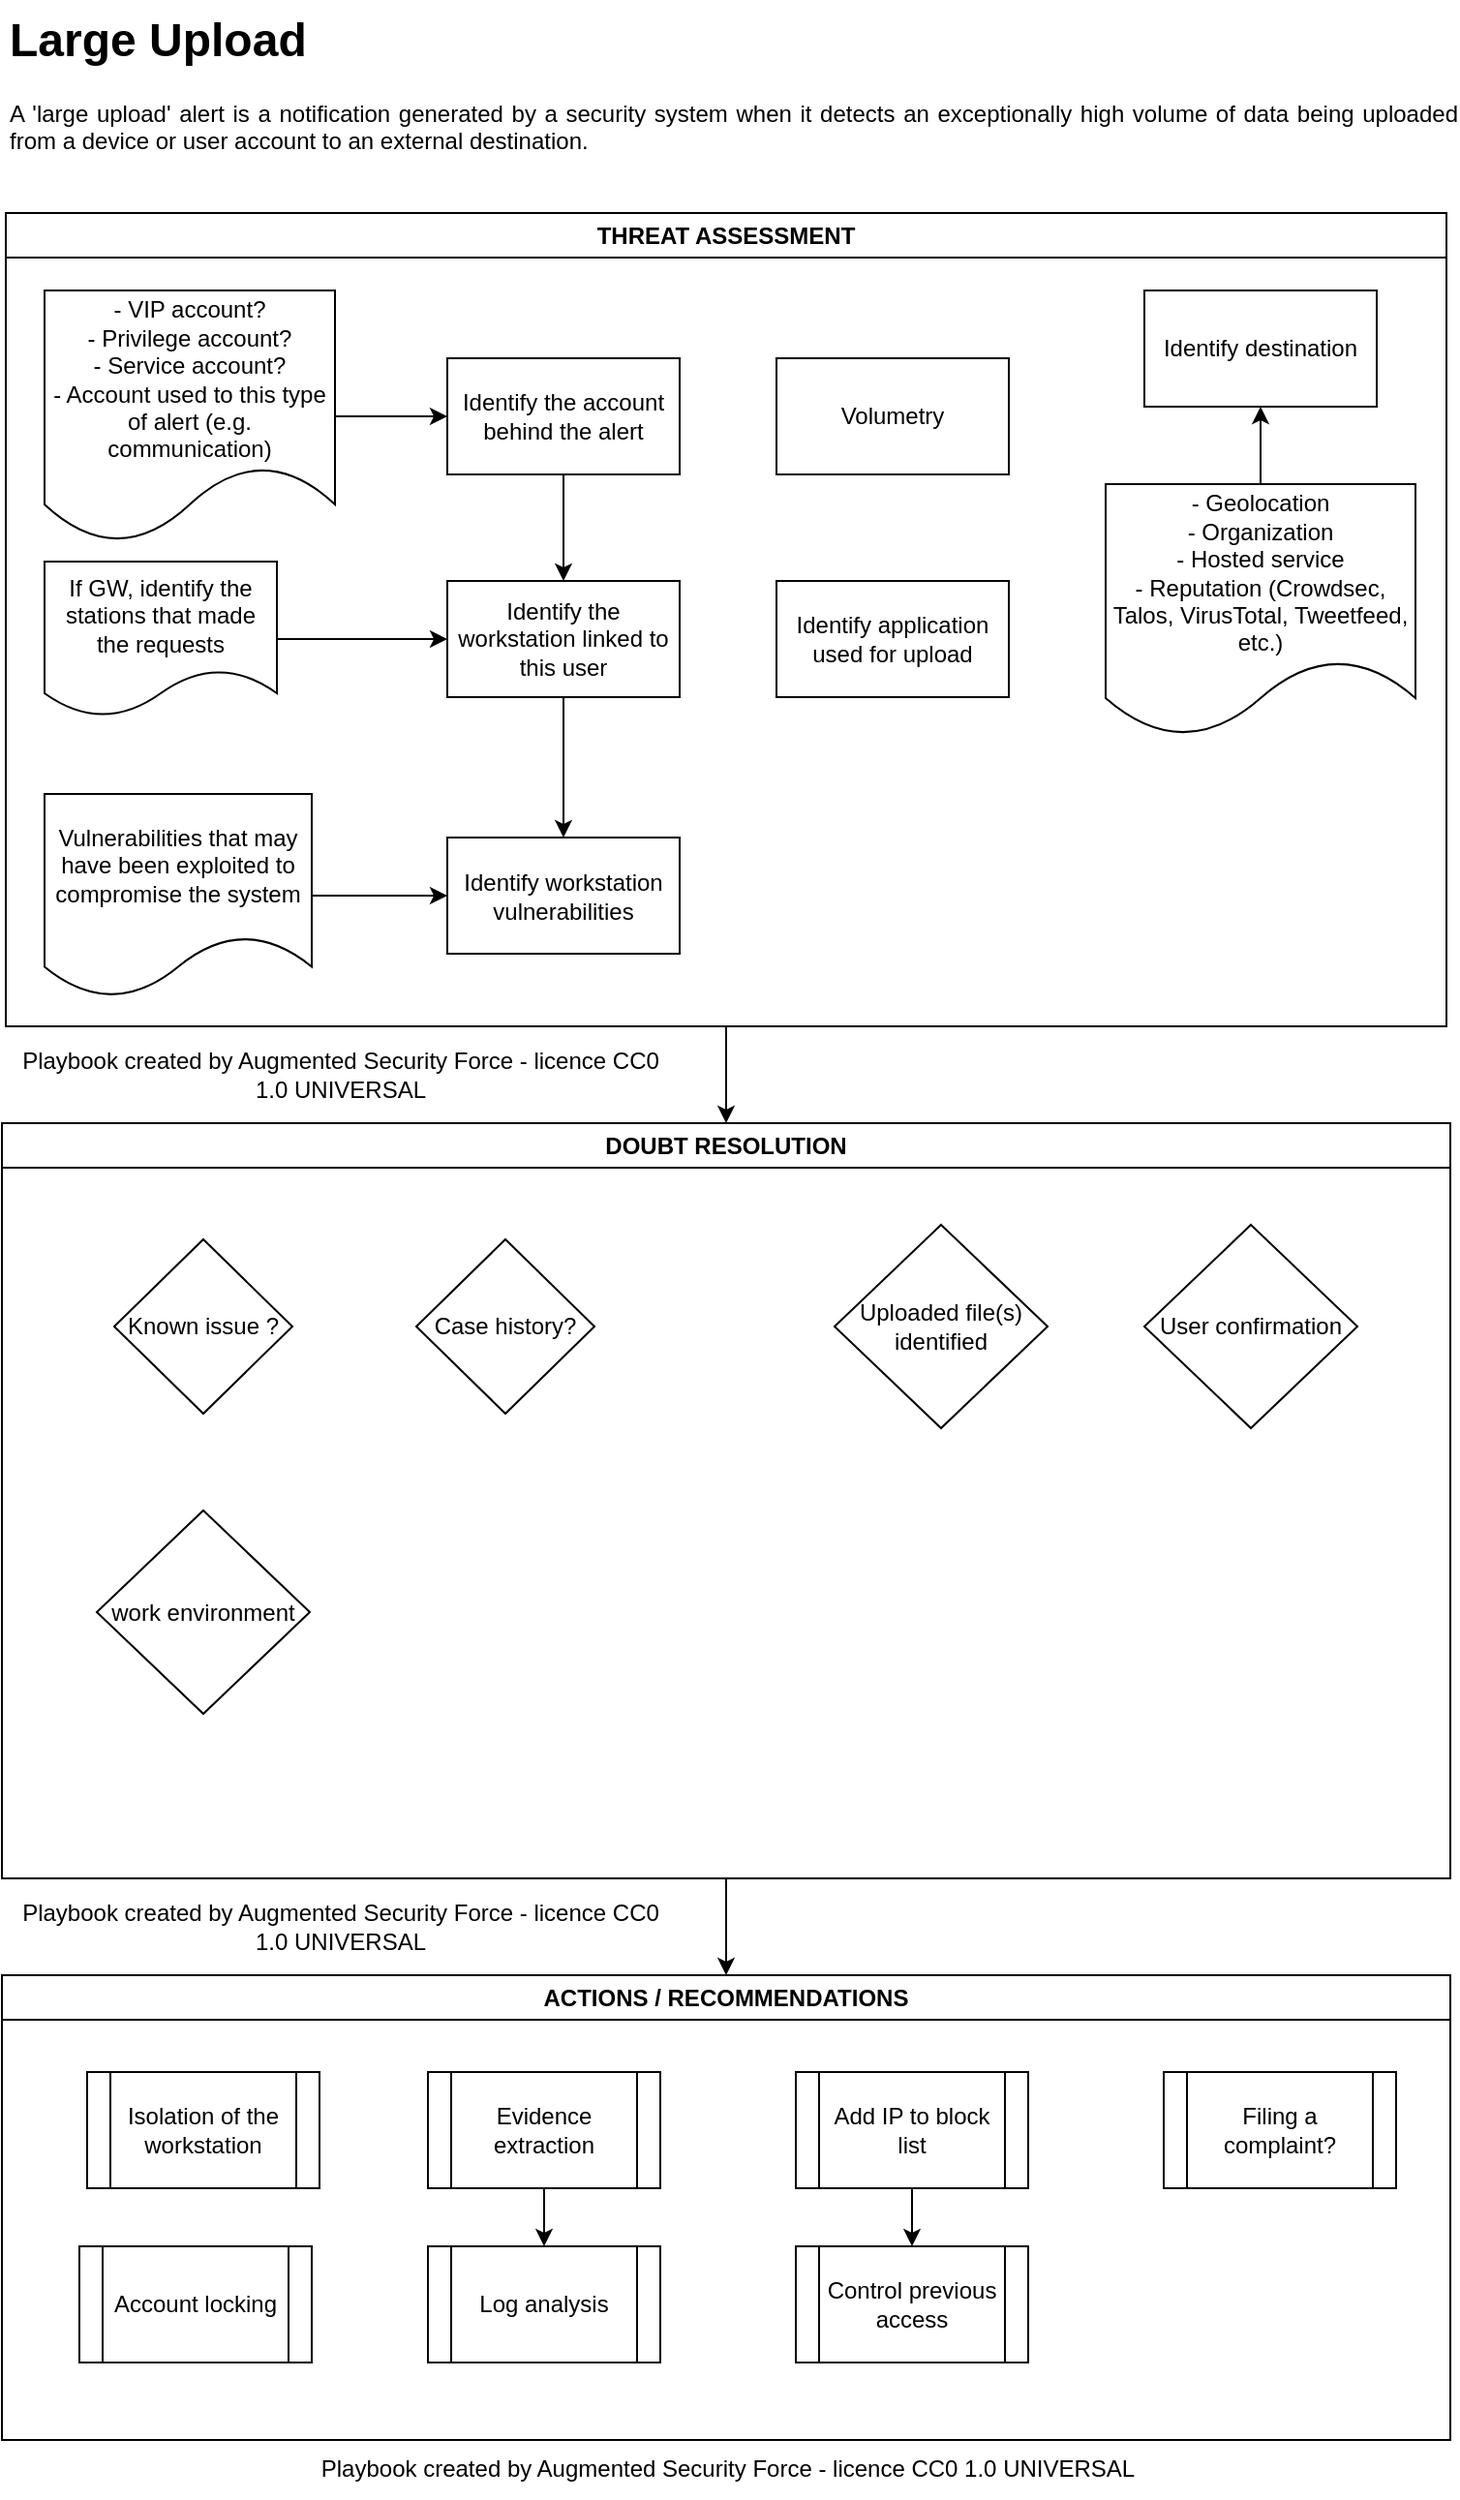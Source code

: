 <mxfile version="24.6.4" type="device">
  <diagram name="Page-1" id="RSNQRalIN0FuEi7BWGVs">
    <mxGraphModel dx="2033" dy="1118" grid="1" gridSize="10" guides="1" tooltips="1" connect="1" arrows="1" fold="1" page="1" pageScale="1" pageWidth="827" pageHeight="1169" math="0" shadow="0">
      <root>
        <mxCell id="0" />
        <mxCell id="1" parent="0" />
        <mxCell id="u0QtfZF3cgKS4Owp7ekd-39" style="edgeStyle=orthogonalEdgeStyle;rounded=0;orthogonalLoop=1;jettySize=auto;html=1;entryX=0.5;entryY=0;entryDx=0;entryDy=0;" edge="1" parent="1" source="u0QtfZF3cgKS4Owp7ekd-40" target="u0QtfZF3cgKS4Owp7ekd-58">
          <mxGeometry relative="1" as="geometry" />
        </mxCell>
        <mxCell id="u0QtfZF3cgKS4Owp7ekd-40" value="THREAT ASSESSMENT" style="swimlane;whiteSpace=wrap;html=1;" vertex="1" parent="1">
          <mxGeometry x="42" y="140" width="744" height="420" as="geometry" />
        </mxCell>
        <mxCell id="u0QtfZF3cgKS4Owp7ekd-41" value="&lt;div&gt;- VIP account?&lt;/div&gt;&lt;div&gt;- Privilege account?&lt;/div&gt;&lt;div&gt;- Service account?&lt;/div&gt;&lt;div&gt;- Account used to this type of alert (e.g. communication)&lt;/div&gt;" style="shape=document;whiteSpace=wrap;html=1;boundedLbl=1;" vertex="1" parent="u0QtfZF3cgKS4Owp7ekd-40">
          <mxGeometry x="20" y="40" width="150" height="130" as="geometry" />
        </mxCell>
        <mxCell id="u0QtfZF3cgKS4Owp7ekd-42" value="Vulnerabilities that may have been exploited to compromise the system" style="shape=document;whiteSpace=wrap;html=1;boundedLbl=1;" vertex="1" parent="u0QtfZF3cgKS4Owp7ekd-40">
          <mxGeometry x="20" y="300" width="138" height="105" as="geometry" />
        </mxCell>
        <mxCell id="u0QtfZF3cgKS4Owp7ekd-43" value="&lt;div&gt;- Geolocation&lt;/div&gt;&lt;div&gt;- Organization&lt;/div&gt;&lt;div&gt;- Hosted service&lt;/div&gt;&lt;div&gt;- Reputation (Crowdsec, Talos, VirusTotal, Tweetfeed, etc.)&lt;/div&gt;" style="shape=document;whiteSpace=wrap;html=1;boundedLbl=1;" vertex="1" parent="u0QtfZF3cgKS4Owp7ekd-40">
          <mxGeometry x="568" y="140" width="160" height="130" as="geometry" />
        </mxCell>
        <mxCell id="u0QtfZF3cgKS4Owp7ekd-44" value="Identify destination" style="rounded=0;whiteSpace=wrap;html=1;" vertex="1" parent="u0QtfZF3cgKS4Owp7ekd-40">
          <mxGeometry x="588" y="40" width="120" height="60" as="geometry" />
        </mxCell>
        <mxCell id="u0QtfZF3cgKS4Owp7ekd-45" style="edgeStyle=orthogonalEdgeStyle;rounded=0;orthogonalLoop=1;jettySize=auto;html=1;entryX=0.5;entryY=1;entryDx=0;entryDy=0;" edge="1" parent="u0QtfZF3cgKS4Owp7ekd-40" source="u0QtfZF3cgKS4Owp7ekd-43" target="u0QtfZF3cgKS4Owp7ekd-44">
          <mxGeometry relative="1" as="geometry" />
        </mxCell>
        <mxCell id="u0QtfZF3cgKS4Owp7ekd-46" value="Identify application used for upload" style="rounded=0;whiteSpace=wrap;html=1;" vertex="1" parent="u0QtfZF3cgKS4Owp7ekd-40">
          <mxGeometry x="398" y="190" width="120" height="60" as="geometry" />
        </mxCell>
        <mxCell id="u0QtfZF3cgKS4Owp7ekd-47" value="If GW, identify the stations that made the requests" style="shape=document;whiteSpace=wrap;html=1;boundedLbl=1;" vertex="1" parent="u0QtfZF3cgKS4Owp7ekd-40">
          <mxGeometry x="20" y="180" width="120" height="80" as="geometry" />
        </mxCell>
        <mxCell id="u0QtfZF3cgKS4Owp7ekd-48" value="Volumetry" style="rounded=0;whiteSpace=wrap;html=1;" vertex="1" parent="u0QtfZF3cgKS4Owp7ekd-40">
          <mxGeometry x="398" y="75" width="120" height="60" as="geometry" />
        </mxCell>
        <mxCell id="u0QtfZF3cgKS4Owp7ekd-49" value="Identify workstation vulnerabilities" style="rounded=0;whiteSpace=wrap;html=1;" vertex="1" parent="u0QtfZF3cgKS4Owp7ekd-40">
          <mxGeometry x="228" y="322.5" width="120" height="60" as="geometry" />
        </mxCell>
        <mxCell id="u0QtfZF3cgKS4Owp7ekd-50" style="edgeStyle=orthogonalEdgeStyle;rounded=0;orthogonalLoop=1;jettySize=auto;html=1;entryX=0;entryY=0.5;entryDx=0;entryDy=0;" edge="1" parent="u0QtfZF3cgKS4Owp7ekd-40" source="u0QtfZF3cgKS4Owp7ekd-42" target="u0QtfZF3cgKS4Owp7ekd-49">
          <mxGeometry relative="1" as="geometry" />
        </mxCell>
        <mxCell id="u0QtfZF3cgKS4Owp7ekd-51" value="Identify the workstation linked to this user" style="rounded=0;whiteSpace=wrap;html=1;" vertex="1" parent="u0QtfZF3cgKS4Owp7ekd-40">
          <mxGeometry x="228" y="190" width="120" height="60" as="geometry" />
        </mxCell>
        <mxCell id="u0QtfZF3cgKS4Owp7ekd-52" value="" style="edgeStyle=orthogonalEdgeStyle;rounded=0;orthogonalLoop=1;jettySize=auto;html=1;" edge="1" parent="u0QtfZF3cgKS4Owp7ekd-40" source="u0QtfZF3cgKS4Owp7ekd-51" target="u0QtfZF3cgKS4Owp7ekd-49">
          <mxGeometry relative="1" as="geometry" />
        </mxCell>
        <mxCell id="u0QtfZF3cgKS4Owp7ekd-53" style="edgeStyle=orthogonalEdgeStyle;rounded=0;orthogonalLoop=1;jettySize=auto;html=1;entryX=0;entryY=0.5;entryDx=0;entryDy=0;" edge="1" parent="u0QtfZF3cgKS4Owp7ekd-40" source="u0QtfZF3cgKS4Owp7ekd-47" target="u0QtfZF3cgKS4Owp7ekd-51">
          <mxGeometry relative="1" as="geometry" />
        </mxCell>
        <mxCell id="u0QtfZF3cgKS4Owp7ekd-54" value="Identify the account behind the alert" style="rounded=0;whiteSpace=wrap;html=1;" vertex="1" parent="u0QtfZF3cgKS4Owp7ekd-40">
          <mxGeometry x="228" y="75" width="120" height="60" as="geometry" />
        </mxCell>
        <mxCell id="u0QtfZF3cgKS4Owp7ekd-55" value="" style="edgeStyle=orthogonalEdgeStyle;rounded=0;orthogonalLoop=1;jettySize=auto;html=1;" edge="1" parent="u0QtfZF3cgKS4Owp7ekd-40" source="u0QtfZF3cgKS4Owp7ekd-54" target="u0QtfZF3cgKS4Owp7ekd-51">
          <mxGeometry relative="1" as="geometry" />
        </mxCell>
        <mxCell id="u0QtfZF3cgKS4Owp7ekd-56" style="edgeStyle=orthogonalEdgeStyle;rounded=0;orthogonalLoop=1;jettySize=auto;html=1;entryX=0;entryY=0.5;entryDx=0;entryDy=0;" edge="1" parent="u0QtfZF3cgKS4Owp7ekd-40" source="u0QtfZF3cgKS4Owp7ekd-41" target="u0QtfZF3cgKS4Owp7ekd-54">
          <mxGeometry relative="1" as="geometry" />
        </mxCell>
        <mxCell id="u0QtfZF3cgKS4Owp7ekd-57" style="edgeStyle=orthogonalEdgeStyle;rounded=0;orthogonalLoop=1;jettySize=auto;html=1;entryX=0.5;entryY=0;entryDx=0;entryDy=0;" edge="1" parent="1" source="u0QtfZF3cgKS4Owp7ekd-58" target="u0QtfZF3cgKS4Owp7ekd-64">
          <mxGeometry relative="1" as="geometry" />
        </mxCell>
        <mxCell id="u0QtfZF3cgKS4Owp7ekd-58" value="DOUBT RESOLUTION" style="swimlane;whiteSpace=wrap;html=1;" vertex="1" parent="1">
          <mxGeometry x="40" y="610" width="748" height="390" as="geometry" />
        </mxCell>
        <mxCell id="u0QtfZF3cgKS4Owp7ekd-59" value="Known issue ?" style="rhombus;whiteSpace=wrap;html=1;" vertex="1" parent="u0QtfZF3cgKS4Owp7ekd-58">
          <mxGeometry x="58" y="60" width="92" height="90" as="geometry" />
        </mxCell>
        <mxCell id="u0QtfZF3cgKS4Owp7ekd-60" value="Case history?" style="rhombus;whiteSpace=wrap;html=1;" vertex="1" parent="u0QtfZF3cgKS4Owp7ekd-58">
          <mxGeometry x="214" y="60" width="92" height="90" as="geometry" />
        </mxCell>
        <mxCell id="u0QtfZF3cgKS4Owp7ekd-61" value="Uploaded file(s) identified" style="rhombus;whiteSpace=wrap;html=1;" vertex="1" parent="u0QtfZF3cgKS4Owp7ekd-58">
          <mxGeometry x="430" y="52.5" width="110" height="105" as="geometry" />
        </mxCell>
        <mxCell id="u0QtfZF3cgKS4Owp7ekd-62" value="User confirmation" style="rhombus;whiteSpace=wrap;html=1;" vertex="1" parent="u0QtfZF3cgKS4Owp7ekd-58">
          <mxGeometry x="590" y="52.5" width="110" height="105" as="geometry" />
        </mxCell>
        <mxCell id="u0QtfZF3cgKS4Owp7ekd-63" value="work environment" style="rhombus;whiteSpace=wrap;html=1;" vertex="1" parent="u0QtfZF3cgKS4Owp7ekd-58">
          <mxGeometry x="49" y="200" width="110" height="105" as="geometry" />
        </mxCell>
        <mxCell id="u0QtfZF3cgKS4Owp7ekd-64" value="ACTIONS / RECOMMENDATIONS" style="swimlane;whiteSpace=wrap;html=1;" vertex="1" parent="1">
          <mxGeometry x="40" y="1050" width="748" height="240" as="geometry" />
        </mxCell>
        <mxCell id="u0QtfZF3cgKS4Owp7ekd-65" value="Isolation of the workstation" style="shape=process;whiteSpace=wrap;html=1;backgroundOutline=1;" vertex="1" parent="u0QtfZF3cgKS4Owp7ekd-64">
          <mxGeometry x="44" y="50" width="120" height="60" as="geometry" />
        </mxCell>
        <mxCell id="u0QtfZF3cgKS4Owp7ekd-66" value="Account locking" style="shape=process;whiteSpace=wrap;html=1;backgroundOutline=1;" vertex="1" parent="u0QtfZF3cgKS4Owp7ekd-64">
          <mxGeometry x="40" y="140" width="120" height="60" as="geometry" />
        </mxCell>
        <mxCell id="u0QtfZF3cgKS4Owp7ekd-67" value="" style="edgeStyle=orthogonalEdgeStyle;rounded=0;orthogonalLoop=1;jettySize=auto;html=1;" edge="1" parent="u0QtfZF3cgKS4Owp7ekd-64" source="u0QtfZF3cgKS4Owp7ekd-68" target="u0QtfZF3cgKS4Owp7ekd-73">
          <mxGeometry relative="1" as="geometry" />
        </mxCell>
        <mxCell id="u0QtfZF3cgKS4Owp7ekd-68" value="Add IP to block list" style="shape=process;whiteSpace=wrap;html=1;backgroundOutline=1;" vertex="1" parent="u0QtfZF3cgKS4Owp7ekd-64">
          <mxGeometry x="410" y="50" width="120" height="60" as="geometry" />
        </mxCell>
        <mxCell id="u0QtfZF3cgKS4Owp7ekd-69" value="" style="edgeStyle=orthogonalEdgeStyle;rounded=0;orthogonalLoop=1;jettySize=auto;html=1;" edge="1" parent="u0QtfZF3cgKS4Owp7ekd-64" source="u0QtfZF3cgKS4Owp7ekd-70" target="u0QtfZF3cgKS4Owp7ekd-72">
          <mxGeometry relative="1" as="geometry" />
        </mxCell>
        <mxCell id="u0QtfZF3cgKS4Owp7ekd-70" value="Evidence extraction" style="shape=process;whiteSpace=wrap;html=1;backgroundOutline=1;" vertex="1" parent="u0QtfZF3cgKS4Owp7ekd-64">
          <mxGeometry x="220" y="50" width="120" height="60" as="geometry" />
        </mxCell>
        <mxCell id="u0QtfZF3cgKS4Owp7ekd-71" value="Filing a complaint?" style="shape=process;whiteSpace=wrap;html=1;backgroundOutline=1;" vertex="1" parent="u0QtfZF3cgKS4Owp7ekd-64">
          <mxGeometry x="600" y="50" width="120" height="60" as="geometry" />
        </mxCell>
        <mxCell id="u0QtfZF3cgKS4Owp7ekd-72" value="Log analysis" style="shape=process;whiteSpace=wrap;html=1;backgroundOutline=1;" vertex="1" parent="u0QtfZF3cgKS4Owp7ekd-64">
          <mxGeometry x="220" y="140" width="120" height="60" as="geometry" />
        </mxCell>
        <mxCell id="u0QtfZF3cgKS4Owp7ekd-73" value="Control previous access" style="shape=process;whiteSpace=wrap;html=1;backgroundOutline=1;" vertex="1" parent="u0QtfZF3cgKS4Owp7ekd-64">
          <mxGeometry x="410" y="140" width="120" height="60" as="geometry" />
        </mxCell>
        <mxCell id="u0QtfZF3cgKS4Owp7ekd-74" value="Playbook created by Augmented Security Force - licence&amp;nbsp;CC0 1.0 UNIVERSAL" style="text;html=1;align=center;verticalAlign=middle;whiteSpace=wrap;rounded=0;" vertex="1" parent="1">
          <mxGeometry x="40" y="1290" width="750" height="30" as="geometry" />
        </mxCell>
        <mxCell id="u0QtfZF3cgKS4Owp7ekd-75" value="Playbook created by Augmented Security Force - licence&amp;nbsp;CC0 1.0 UNIVERSAL" style="text;html=1;align=center;verticalAlign=middle;whiteSpace=wrap;rounded=0;" vertex="1" parent="1">
          <mxGeometry x="40" y="570" width="350" height="30" as="geometry" />
        </mxCell>
        <mxCell id="u0QtfZF3cgKS4Owp7ekd-76" value="Playbook created by Augmented Security Force - licence&amp;nbsp;CC0 1.0 UNIVERSAL" style="text;html=1;align=center;verticalAlign=middle;whiteSpace=wrap;rounded=0;" vertex="1" parent="1">
          <mxGeometry x="40" y="1010" width="350" height="30" as="geometry" />
        </mxCell>
        <mxCell id="u0QtfZF3cgKS4Owp7ekd-77" value="&lt;h1 style=&quot;margin-top: 0px;&quot;&gt;Large Upload&lt;/h1&gt;&lt;p style=&quot;text-align: justify;&quot;&gt;A &#39;large upload&#39; alert is a notification generated by a security system when it detects an exceptionally high volume of data being uploaded from a device or user account to an external destination.&lt;/p&gt;" style="text;html=1;whiteSpace=wrap;overflow=hidden;rounded=0;" vertex="1" parent="1">
          <mxGeometry x="42" y="30" width="750" height="90" as="geometry" />
        </mxCell>
      </root>
    </mxGraphModel>
  </diagram>
</mxfile>
